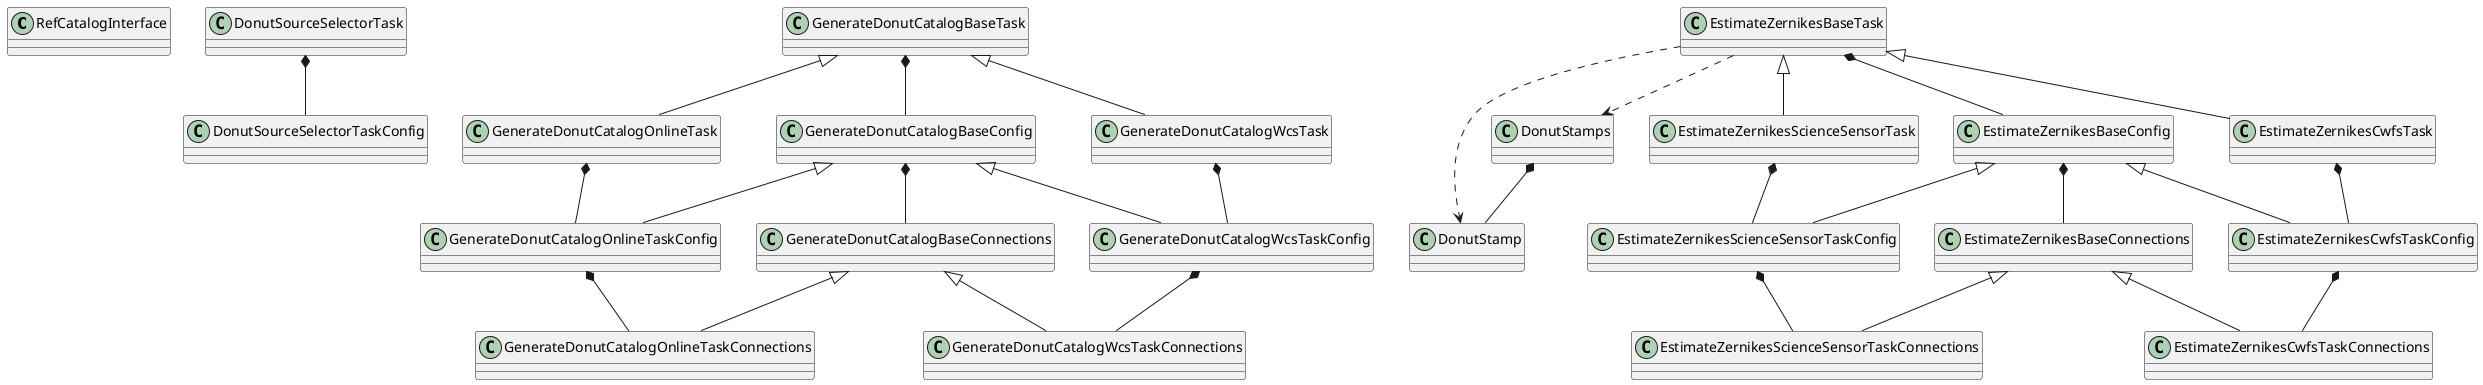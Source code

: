 @startuml
class RefCatalogInterface
DonutSourceSelectorTask *-- DonutSourceSelectorTaskConfig
GenerateDonutCatalogBaseConfig *-- GenerateDonutCatalogBaseConnections
GenerateDonutCatalogBaseTask *-- GenerateDonutCatalogBaseConfig
GenerateDonutCatalogBaseConnections <|-- GenerateDonutCatalogOnlineTaskConnections
GenerateDonutCatalogBaseConfig <|-- GenerateDonutCatalogOnlineTaskConfig
GenerateDonutCatalogBaseTask <|-- GenerateDonutCatalogOnlineTask
GenerateDonutCatalogOnlineTaskConfig *-- GenerateDonutCatalogOnlineTaskConnections
GenerateDonutCatalogOnlineTask *-- GenerateDonutCatalogOnlineTaskConfig
GenerateDonutCatalogBaseConnections <|-- GenerateDonutCatalogWcsTaskConnections
GenerateDonutCatalogBaseConfig <|-- GenerateDonutCatalogWcsTaskConfig
GenerateDonutCatalogBaseTask <|-- GenerateDonutCatalogWcsTask
GenerateDonutCatalogWcsTaskConfig *-- GenerateDonutCatalogWcsTaskConnections
GenerateDonutCatalogWcsTask *-- GenerateDonutCatalogWcsTaskConfig
DonutStamps *-- DonutStamp
EstimateZernikesBaseTask ..> DonutStamps
EstimateZernikesBaseTask ..> DonutStamp
EstimateZernikesBaseConfig *-- EstimateZernikesBaseConnections
EstimateZernikesBaseTask *-- EstimateZernikesBaseConfig
EstimateZernikesBaseConnections <|-- EstimateZernikesScienceSensorTaskConnections
EstimateZernikesBaseConfig <|-- EstimateZernikesScienceSensorTaskConfig
EstimateZernikesBaseTask <|-- EstimateZernikesScienceSensorTask
EstimateZernikesScienceSensorTaskConfig *-- EstimateZernikesScienceSensorTaskConnections
EstimateZernikesScienceSensorTask *-- EstimateZernikesScienceSensorTaskConfig
EstimateZernikesBaseConnections <|-- EstimateZernikesCwfsTaskConnections
EstimateZernikesBaseConfig <|-- EstimateZernikesCwfsTaskConfig
EstimateZernikesBaseTask <|-- EstimateZernikesCwfsTask
EstimateZernikesCwfsTaskConfig *-- EstimateZernikesCwfsTaskConnections
EstimateZernikesCwfsTask *-- EstimateZernikesCwfsTaskConfig
@enduml
